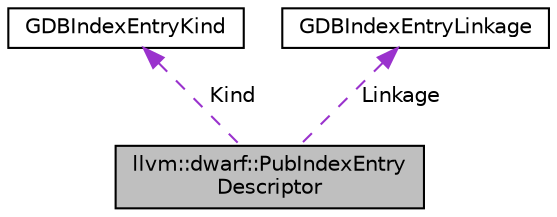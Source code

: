 digraph "llvm::dwarf::PubIndexEntryDescriptor"
{
 // LATEX_PDF_SIZE
  bgcolor="transparent";
  edge [fontname="Helvetica",fontsize="10",labelfontname="Helvetica",labelfontsize="10"];
  node [fontname="Helvetica",fontsize="10",shape="box"];
  Node1 [label="llvm::dwarf::PubIndexEntry\lDescriptor",height=0.2,width=0.4,color="black", fillcolor="grey75", style="filled", fontcolor="black",tooltip="Describes an entry of the various gnu_pub* debug sections."];
  Node2 -> Node1 [dir="back",color="darkorchid3",fontsize="10",style="dashed",label=" Kind" ,fontname="Helvetica"];
  Node2 [label="GDBIndexEntryKind",height=0.2,width=0.4,color="black",tooltip=" "];
  Node3 -> Node1 [dir="back",color="darkorchid3",fontsize="10",style="dashed",label=" Linkage" ,fontname="Helvetica"];
  Node3 [label="GDBIndexEntryLinkage",height=0.2,width=0.4,color="black",tooltip=" "];
}
